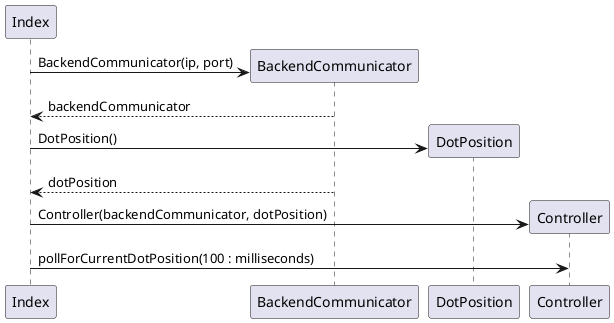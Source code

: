 @startuml

Index -> BackendCommunicator**: BackendCommunicator(ip, port)
Index <-- BackendCommunicator:  backendCommunicator

Index -> DotPosition**: DotPosition()
Index <-- BackendCommunicator: dotPosition

Index -> Controller**: Controller(backendCommunicator, dotPosition)
Index -> Controller: pollForCurrentDotPosition(100 : milliseconds)

@enduml